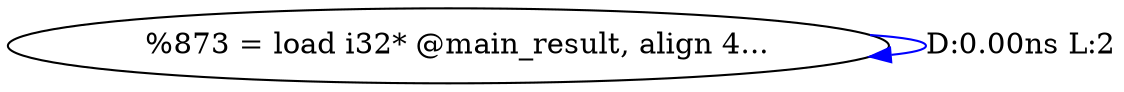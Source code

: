 digraph {
Node0x41a37e0[label="  %873 = load i32* @main_result, align 4..."];
Node0x41a37e0 -> Node0x41a37e0[label="D:0.00ns L:2",color=blue];
}
